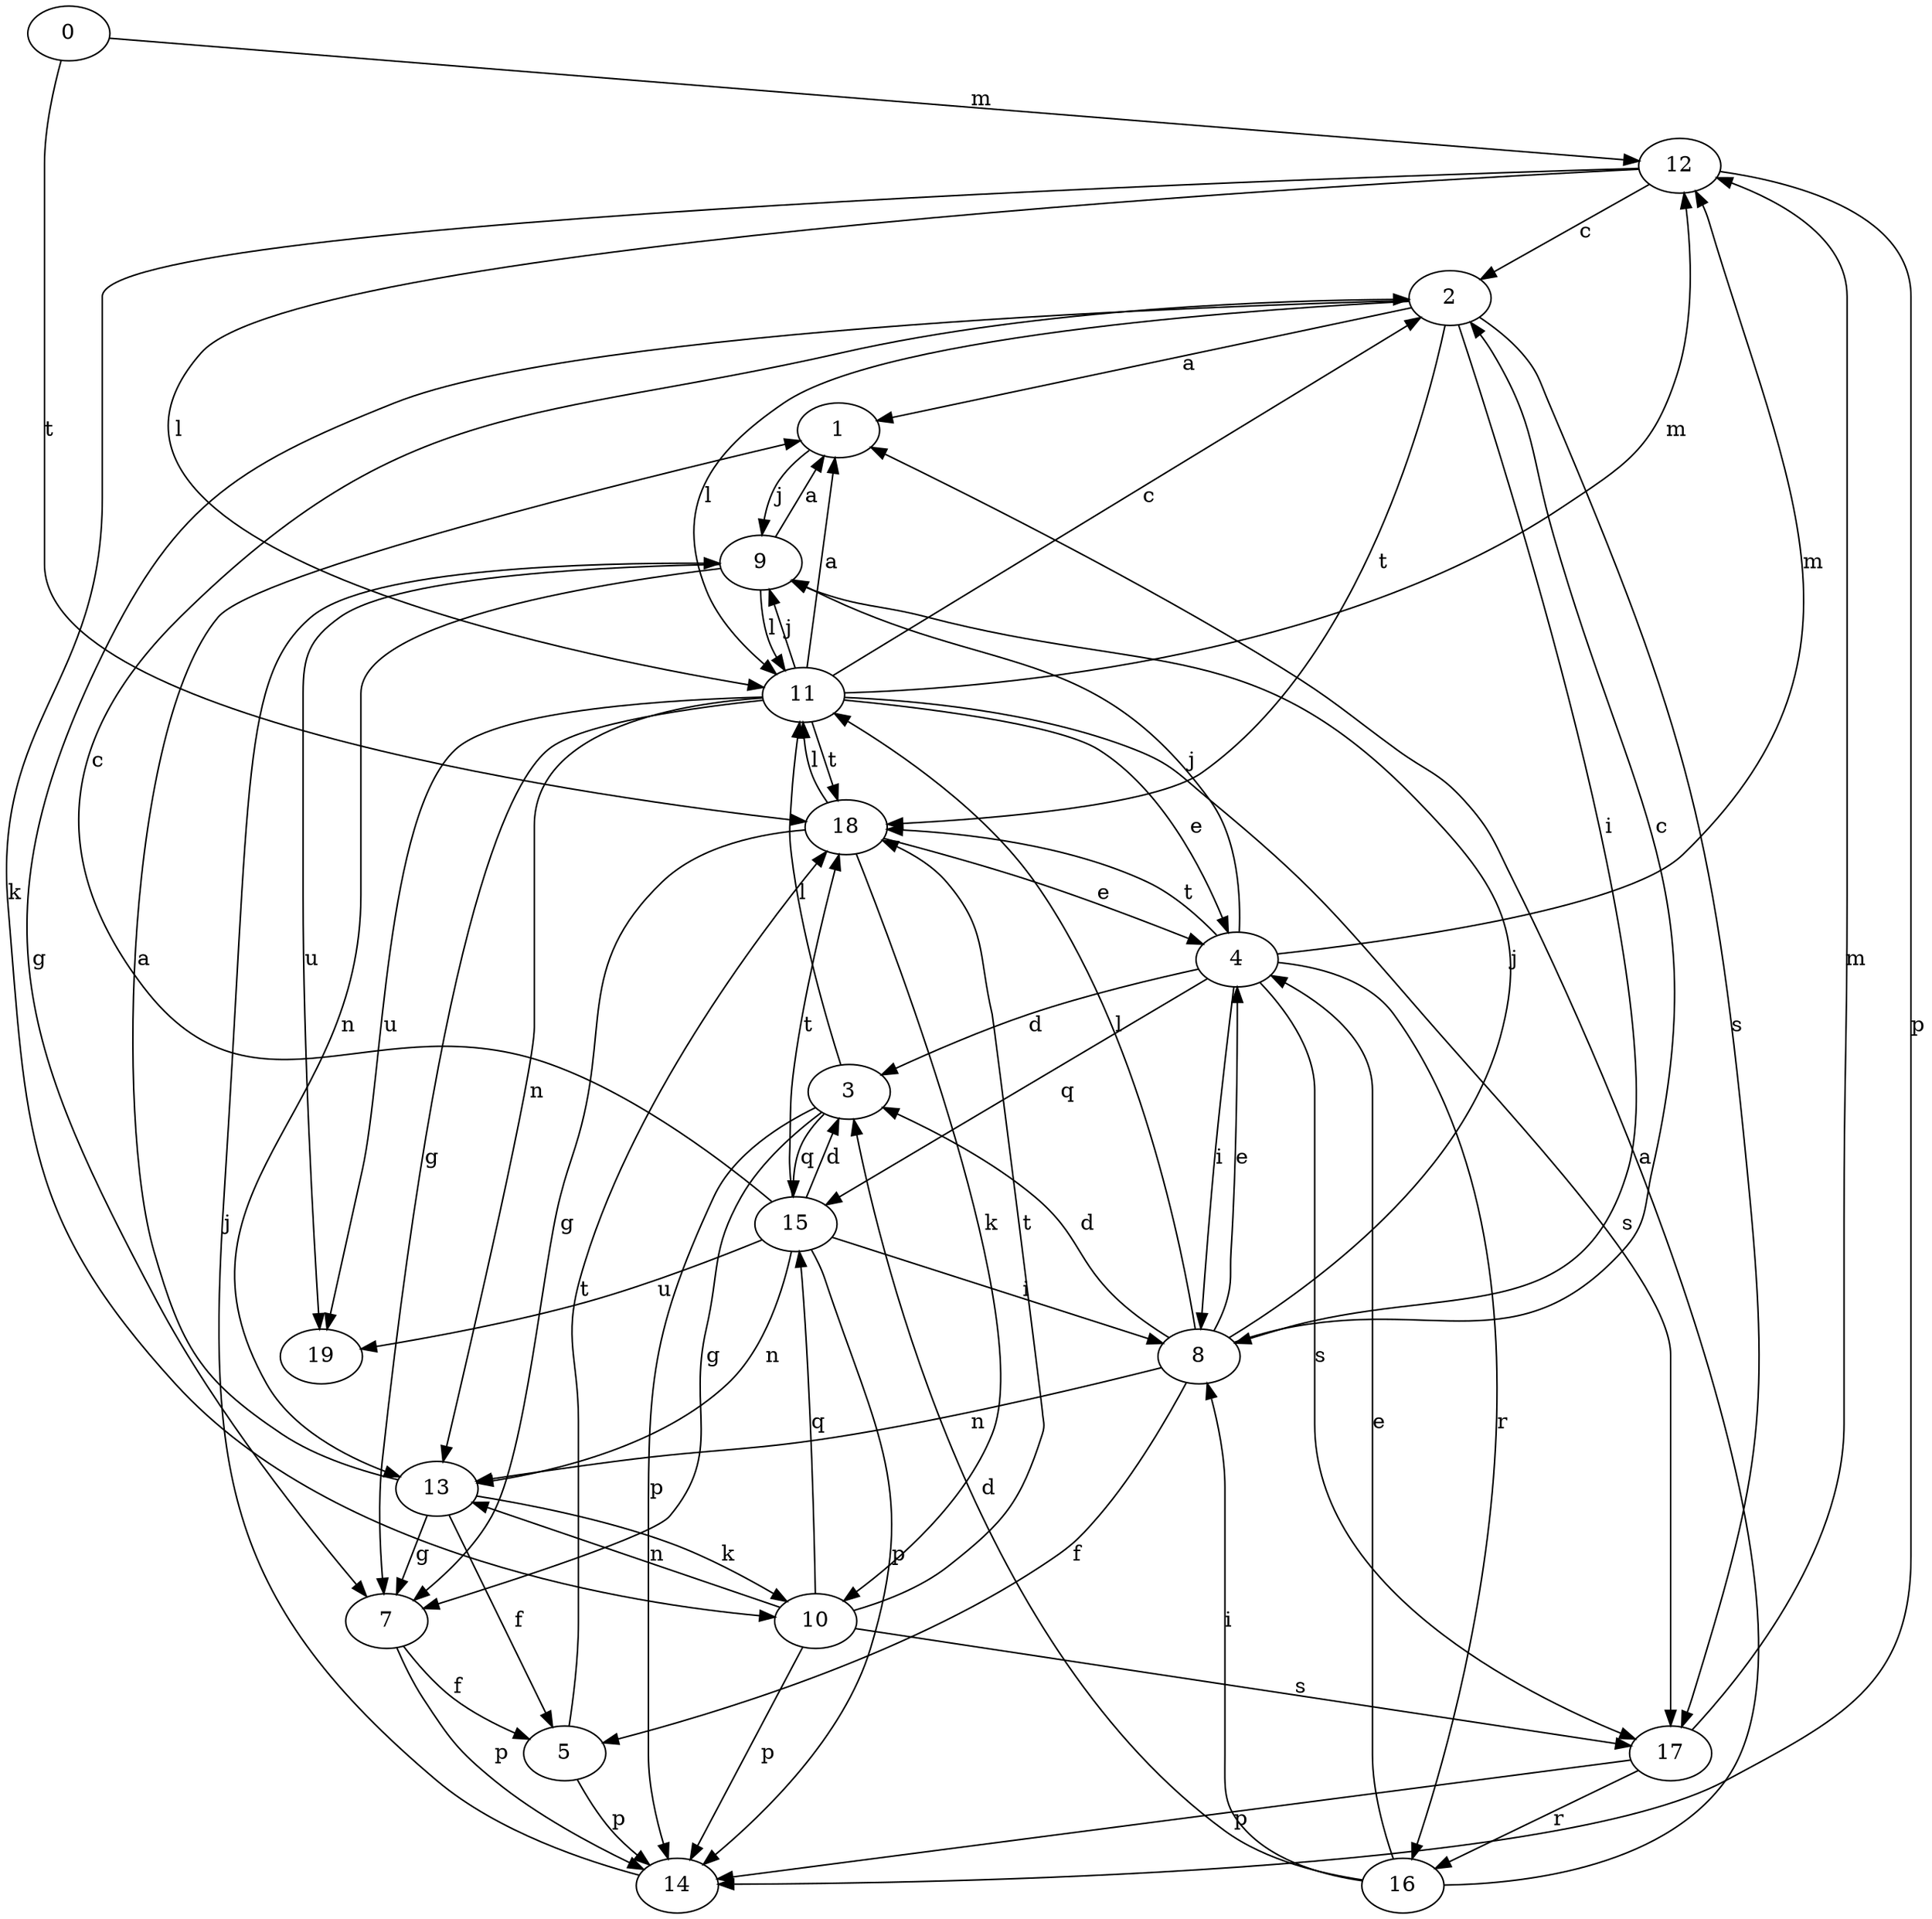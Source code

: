 strict digraph  {
0;
1;
2;
3;
4;
5;
7;
8;
9;
10;
11;
12;
13;
14;
15;
16;
17;
18;
19;
0 -> 12  [label=m];
0 -> 18  [label=t];
1 -> 9  [label=j];
2 -> 1  [label=a];
2 -> 7  [label=g];
2 -> 8  [label=i];
2 -> 11  [label=l];
2 -> 17  [label=s];
2 -> 18  [label=t];
3 -> 7  [label=g];
3 -> 11  [label=l];
3 -> 14  [label=p];
3 -> 15  [label=q];
4 -> 3  [label=d];
4 -> 8  [label=i];
4 -> 9  [label=j];
4 -> 12  [label=m];
4 -> 15  [label=q];
4 -> 16  [label=r];
4 -> 17  [label=s];
4 -> 18  [label=t];
5 -> 14  [label=p];
5 -> 18  [label=t];
7 -> 5  [label=f];
7 -> 14  [label=p];
8 -> 2  [label=c];
8 -> 3  [label=d];
8 -> 4  [label=e];
8 -> 5  [label=f];
8 -> 9  [label=j];
8 -> 11  [label=l];
8 -> 13  [label=n];
9 -> 1  [label=a];
9 -> 11  [label=l];
9 -> 13  [label=n];
9 -> 19  [label=u];
10 -> 13  [label=n];
10 -> 14  [label=p];
10 -> 15  [label=q];
10 -> 17  [label=s];
10 -> 18  [label=t];
11 -> 1  [label=a];
11 -> 2  [label=c];
11 -> 4  [label=e];
11 -> 7  [label=g];
11 -> 9  [label=j];
11 -> 12  [label=m];
11 -> 13  [label=n];
11 -> 17  [label=s];
11 -> 18  [label=t];
11 -> 19  [label=u];
12 -> 2  [label=c];
12 -> 10  [label=k];
12 -> 11  [label=l];
12 -> 14  [label=p];
13 -> 1  [label=a];
13 -> 5  [label=f];
13 -> 7  [label=g];
13 -> 10  [label=k];
14 -> 9  [label=j];
15 -> 2  [label=c];
15 -> 3  [label=d];
15 -> 8  [label=i];
15 -> 13  [label=n];
15 -> 14  [label=p];
15 -> 18  [label=t];
15 -> 19  [label=u];
16 -> 1  [label=a];
16 -> 3  [label=d];
16 -> 4  [label=e];
16 -> 8  [label=i];
17 -> 12  [label=m];
17 -> 14  [label=p];
17 -> 16  [label=r];
18 -> 4  [label=e];
18 -> 7  [label=g];
18 -> 10  [label=k];
18 -> 11  [label=l];
}
